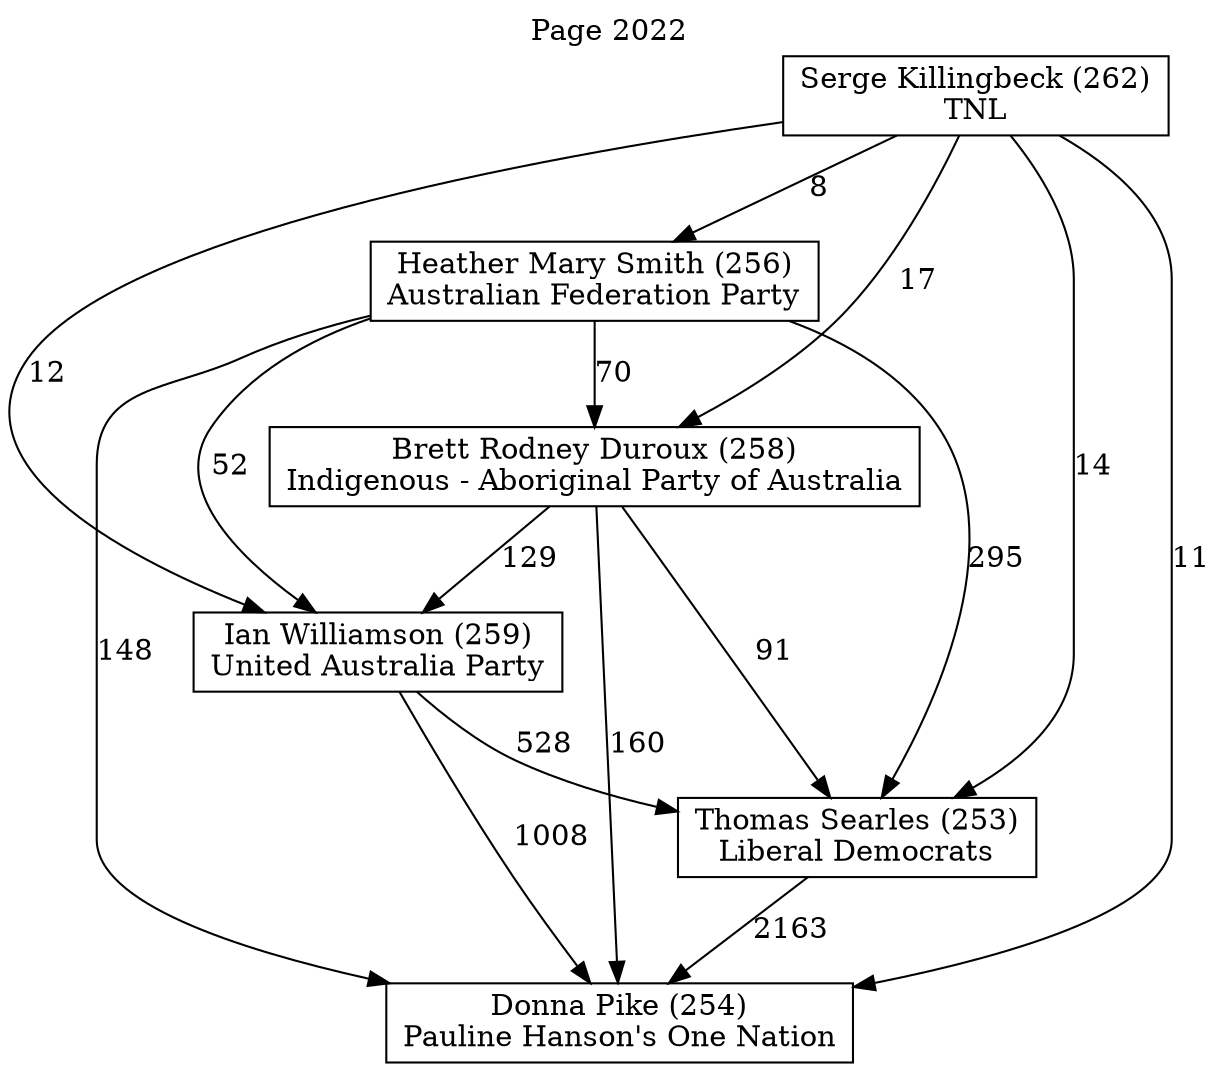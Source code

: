 // House preference flow
digraph "Donna Pike (254)_Page_2022" {
	graph [label="Page 2022" labelloc=t mclimit=10]
	node [shape=box]
	"Ian Williamson (259)" [label="Ian Williamson (259)
United Australia Party"]
	"Thomas Searles (253)" [label="Thomas Searles (253)
Liberal Democrats"]
	"Heather Mary Smith (256)" [label="Heather Mary Smith (256)
Australian Federation Party"]
	"Serge Killingbeck (262)" [label="Serge Killingbeck (262)
TNL"]
	"Brett Rodney Duroux (258)" [label="Brett Rodney Duroux (258)
Indigenous - Aboriginal Party of Australia"]
	"Donna Pike (254)" [label="Donna Pike (254)
Pauline Hanson's One Nation"]
	"Brett Rodney Duroux (258)" -> "Donna Pike (254)" [label=160]
	"Brett Rodney Duroux (258)" -> "Thomas Searles (253)" [label=91]
	"Ian Williamson (259)" -> "Donna Pike (254)" [label=1008]
	"Heather Mary Smith (256)" -> "Brett Rodney Duroux (258)" [label=70]
	"Serge Killingbeck (262)" -> "Brett Rodney Duroux (258)" [label=17]
	"Brett Rodney Duroux (258)" -> "Ian Williamson (259)" [label=129]
	"Heather Mary Smith (256)" -> "Thomas Searles (253)" [label=295]
	"Heather Mary Smith (256)" -> "Ian Williamson (259)" [label=52]
	"Serge Killingbeck (262)" -> "Thomas Searles (253)" [label=14]
	"Serge Killingbeck (262)" -> "Ian Williamson (259)" [label=12]
	"Thomas Searles (253)" -> "Donna Pike (254)" [label=2163]
	"Heather Mary Smith (256)" -> "Donna Pike (254)" [label=148]
	"Serge Killingbeck (262)" -> "Donna Pike (254)" [label=11]
	"Ian Williamson (259)" -> "Thomas Searles (253)" [label=528]
	"Serge Killingbeck (262)" -> "Heather Mary Smith (256)" [label=8]
}
